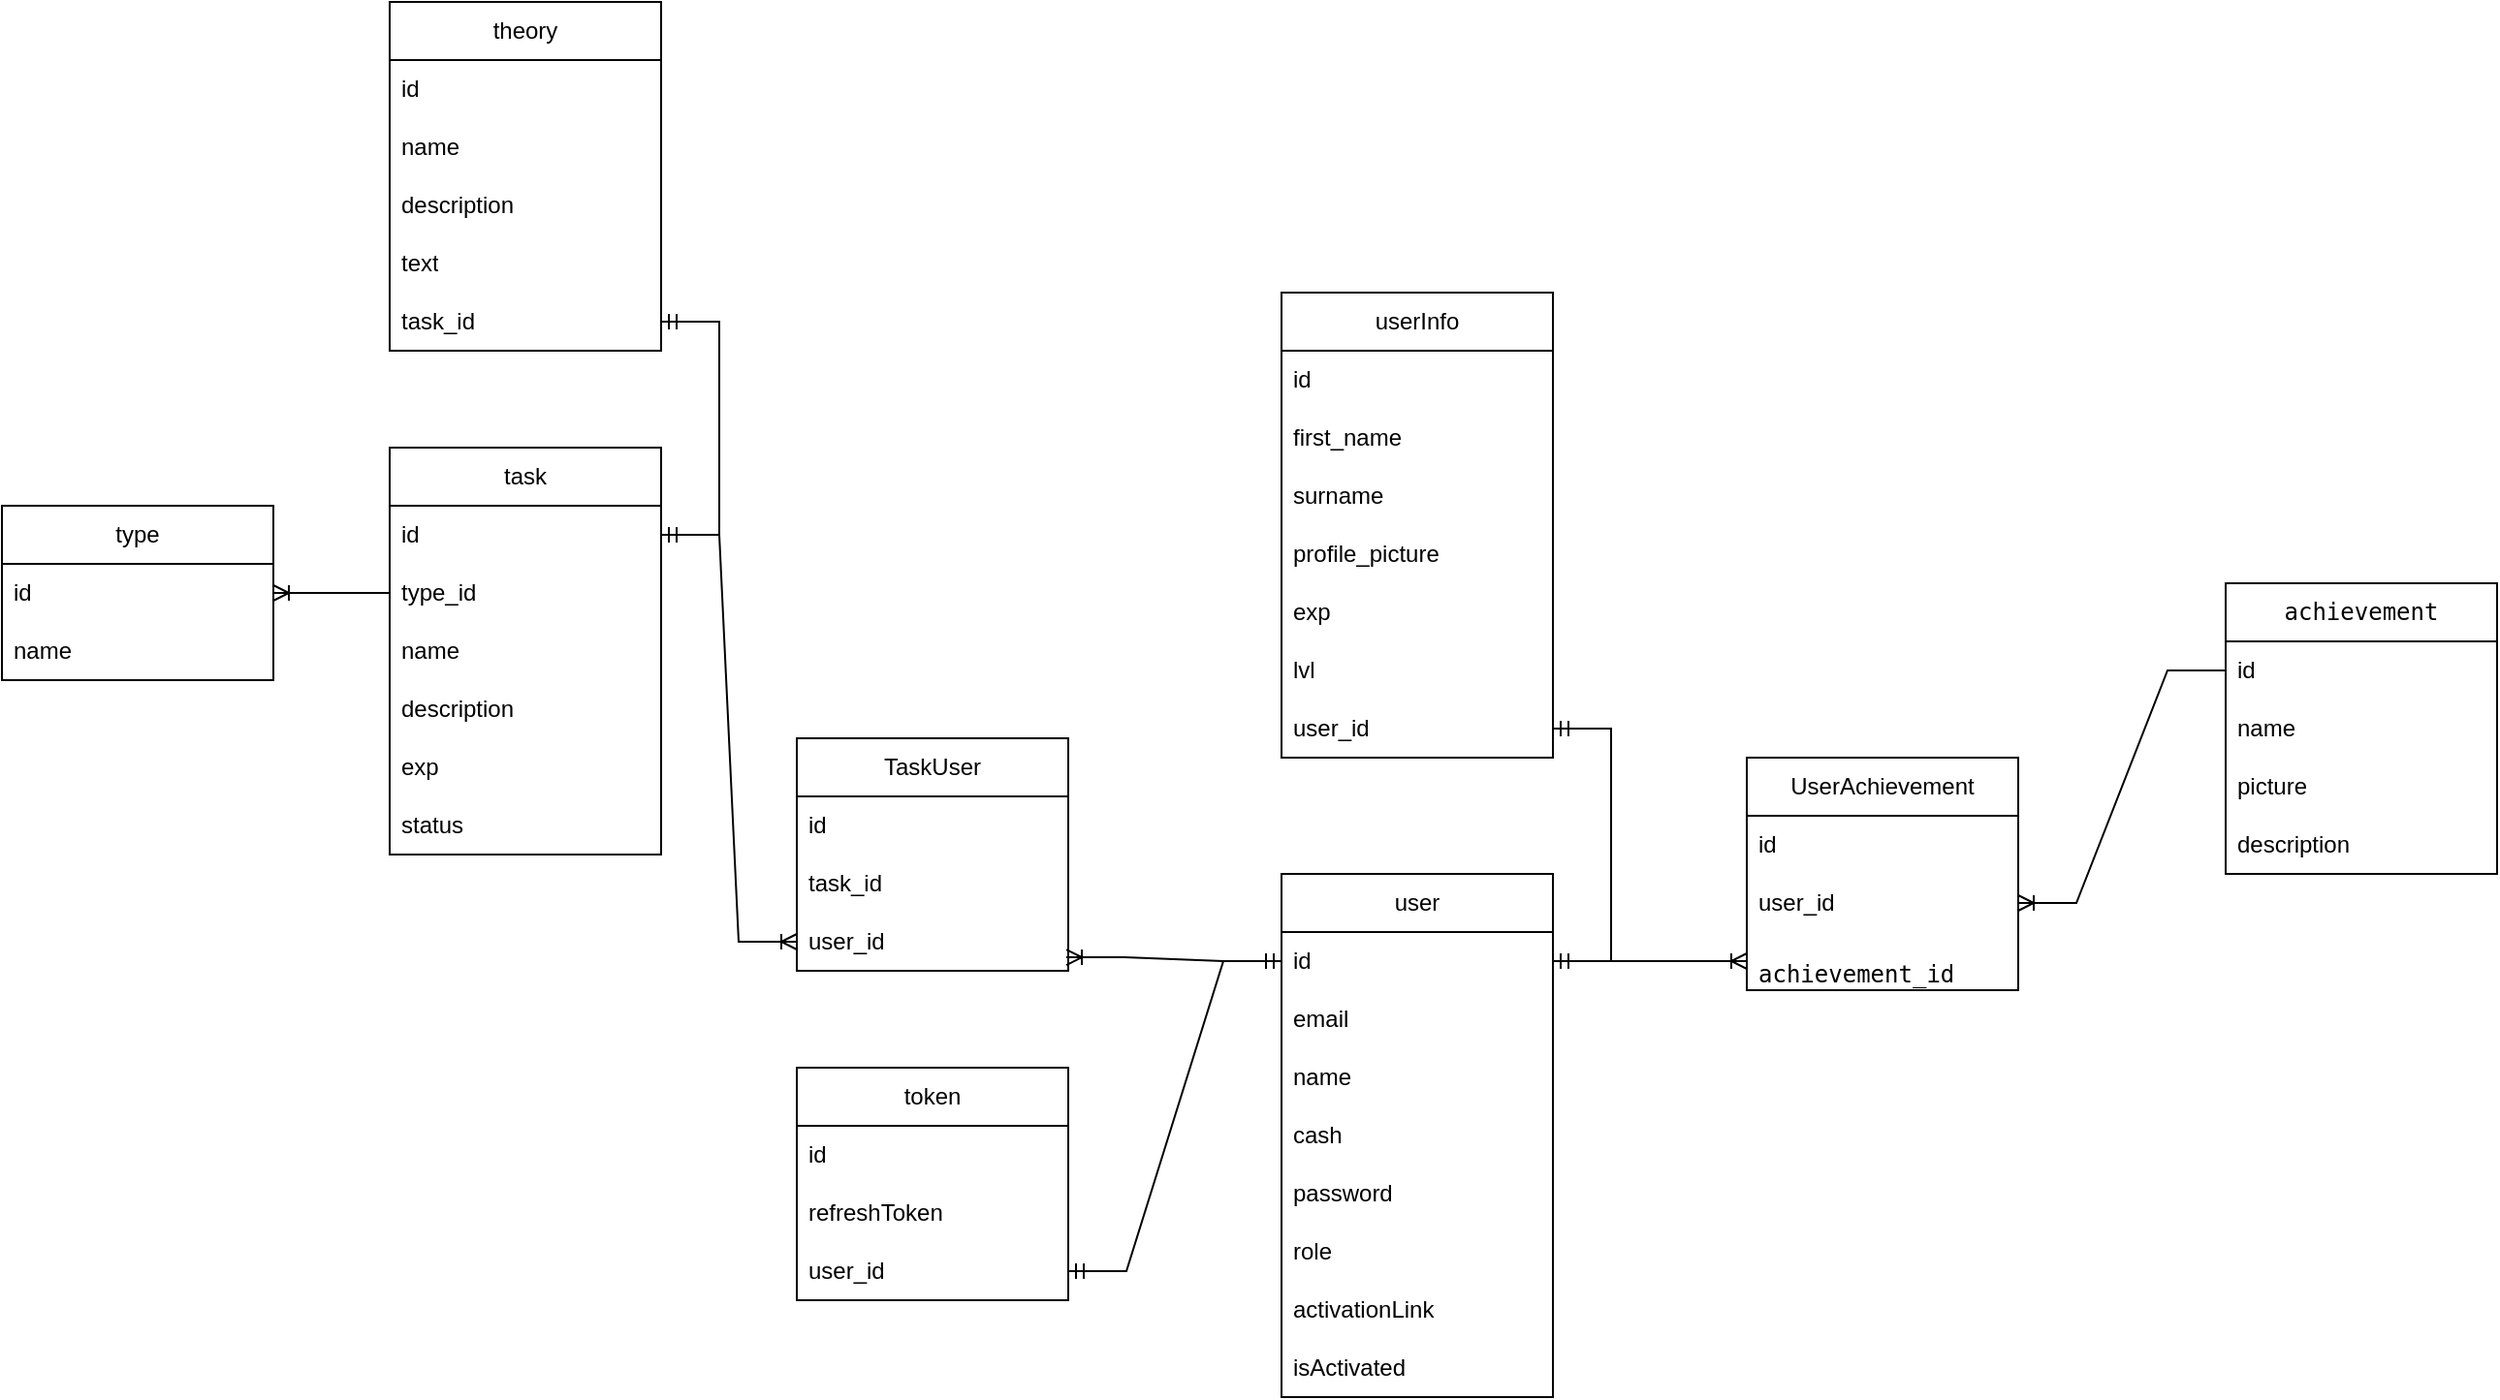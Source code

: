 <mxfile version="24.6.4" type="device">
  <diagram name="Страница — 1" id="KBQeebKw0RZ_LjJH02Rh">
    <mxGraphModel dx="1265" dy="843" grid="1" gridSize="10" guides="1" tooltips="1" connect="1" arrows="1" fold="1" page="1" pageScale="1" pageWidth="827" pageHeight="1169" math="0" shadow="0">
      <root>
        <mxCell id="0" />
        <mxCell id="1" parent="0" />
        <mxCell id="4-3WOKAmyH36v6Af3cco-1" value="user" style="swimlane;fontStyle=0;childLayout=stackLayout;horizontal=1;startSize=30;horizontalStack=0;resizeParent=1;resizeParentMax=0;resizeLast=0;collapsible=1;marginBottom=0;whiteSpace=wrap;html=1;" vertex="1" parent="1">
          <mxGeometry x="200" y="770" width="140" height="270" as="geometry" />
        </mxCell>
        <mxCell id="4-3WOKAmyH36v6Af3cco-2" value="id" style="text;strokeColor=none;fillColor=none;align=left;verticalAlign=middle;spacingLeft=4;spacingRight=4;overflow=hidden;points=[[0,0.5],[1,0.5]];portConstraint=eastwest;rotatable=0;whiteSpace=wrap;html=1;" vertex="1" parent="4-3WOKAmyH36v6Af3cco-1">
          <mxGeometry y="30" width="140" height="30" as="geometry" />
        </mxCell>
        <mxCell id="4-3WOKAmyH36v6Af3cco-3" value="email" style="text;strokeColor=none;fillColor=none;align=left;verticalAlign=middle;spacingLeft=4;spacingRight=4;overflow=hidden;points=[[0,0.5],[1,0.5]];portConstraint=eastwest;rotatable=0;whiteSpace=wrap;html=1;" vertex="1" parent="4-3WOKAmyH36v6Af3cco-1">
          <mxGeometry y="60" width="140" height="30" as="geometry" />
        </mxCell>
        <mxCell id="4-3WOKAmyH36v6Af3cco-85" value="name" style="text;strokeColor=none;fillColor=none;align=left;verticalAlign=middle;spacingLeft=4;spacingRight=4;overflow=hidden;points=[[0,0.5],[1,0.5]];portConstraint=eastwest;rotatable=0;whiteSpace=wrap;html=1;" vertex="1" parent="4-3WOKAmyH36v6Af3cco-1">
          <mxGeometry y="90" width="140" height="30" as="geometry" />
        </mxCell>
        <mxCell id="4-3WOKAmyH36v6Af3cco-84" value="cash" style="text;strokeColor=none;fillColor=none;align=left;verticalAlign=middle;spacingLeft=4;spacingRight=4;overflow=hidden;points=[[0,0.5],[1,0.5]];portConstraint=eastwest;rotatable=0;whiteSpace=wrap;html=1;" vertex="1" parent="4-3WOKAmyH36v6Af3cco-1">
          <mxGeometry y="120" width="140" height="30" as="geometry" />
        </mxCell>
        <mxCell id="4-3WOKAmyH36v6Af3cco-4" value="password" style="text;strokeColor=none;fillColor=none;align=left;verticalAlign=middle;spacingLeft=4;spacingRight=4;overflow=hidden;points=[[0,0.5],[1,0.5]];portConstraint=eastwest;rotatable=0;whiteSpace=wrap;html=1;" vertex="1" parent="4-3WOKAmyH36v6Af3cco-1">
          <mxGeometry y="150" width="140" height="30" as="geometry" />
        </mxCell>
        <mxCell id="4-3WOKAmyH36v6Af3cco-54" value="role" style="text;strokeColor=none;fillColor=none;align=left;verticalAlign=middle;spacingLeft=4;spacingRight=4;overflow=hidden;points=[[0,0.5],[1,0.5]];portConstraint=eastwest;rotatable=0;whiteSpace=wrap;html=1;" vertex="1" parent="4-3WOKAmyH36v6Af3cco-1">
          <mxGeometry y="180" width="140" height="30" as="geometry" />
        </mxCell>
        <mxCell id="4-3WOKAmyH36v6Af3cco-5" value="activationLink" style="text;strokeColor=none;fillColor=none;align=left;verticalAlign=middle;spacingLeft=4;spacingRight=4;overflow=hidden;points=[[0,0.5],[1,0.5]];portConstraint=eastwest;rotatable=0;whiteSpace=wrap;html=1;" vertex="1" parent="4-3WOKAmyH36v6Af3cco-1">
          <mxGeometry y="210" width="140" height="30" as="geometry" />
        </mxCell>
        <mxCell id="4-3WOKAmyH36v6Af3cco-23" value="isActivated" style="text;strokeColor=none;fillColor=none;align=left;verticalAlign=middle;spacingLeft=4;spacingRight=4;overflow=hidden;points=[[0,0.5],[1,0.5]];portConstraint=eastwest;rotatable=0;whiteSpace=wrap;html=1;" vertex="1" parent="4-3WOKAmyH36v6Af3cco-1">
          <mxGeometry y="240" width="140" height="30" as="geometry" />
        </mxCell>
        <mxCell id="4-3WOKAmyH36v6Af3cco-6" value="userInfo" style="swimlane;fontStyle=0;childLayout=stackLayout;horizontal=1;startSize=30;horizontalStack=0;resizeParent=1;resizeParentMax=0;resizeLast=0;collapsible=1;marginBottom=0;whiteSpace=wrap;html=1;" vertex="1" parent="1">
          <mxGeometry x="200" y="470" width="140" height="240" as="geometry" />
        </mxCell>
        <mxCell id="4-3WOKAmyH36v6Af3cco-7" value="id" style="text;strokeColor=none;fillColor=none;align=left;verticalAlign=middle;spacingLeft=4;spacingRight=4;overflow=hidden;points=[[0,0.5],[1,0.5]];portConstraint=eastwest;rotatable=0;whiteSpace=wrap;html=1;" vertex="1" parent="4-3WOKAmyH36v6Af3cco-6">
          <mxGeometry y="30" width="140" height="30" as="geometry" />
        </mxCell>
        <mxCell id="4-3WOKAmyH36v6Af3cco-8" value="first_name" style="text;strokeColor=none;fillColor=none;align=left;verticalAlign=middle;spacingLeft=4;spacingRight=4;overflow=hidden;points=[[0,0.5],[1,0.5]];portConstraint=eastwest;rotatable=0;whiteSpace=wrap;html=1;" vertex="1" parent="4-3WOKAmyH36v6Af3cco-6">
          <mxGeometry y="60" width="140" height="30" as="geometry" />
        </mxCell>
        <mxCell id="4-3WOKAmyH36v6Af3cco-9" value="surname" style="text;strokeColor=none;fillColor=none;align=left;verticalAlign=middle;spacingLeft=4;spacingRight=4;overflow=hidden;points=[[0,0.5],[1,0.5]];portConstraint=eastwest;rotatable=0;whiteSpace=wrap;html=1;" vertex="1" parent="4-3WOKAmyH36v6Af3cco-6">
          <mxGeometry y="90" width="140" height="30" as="geometry" />
        </mxCell>
        <mxCell id="4-3WOKAmyH36v6Af3cco-55" value="profile_picture" style="text;strokeColor=none;fillColor=none;align=left;verticalAlign=middle;spacingLeft=4;spacingRight=4;overflow=hidden;points=[[0,0.5],[1,0.5]];portConstraint=eastwest;rotatable=0;whiteSpace=wrap;html=1;" vertex="1" parent="4-3WOKAmyH36v6Af3cco-6">
          <mxGeometry y="120" width="140" height="30" as="geometry" />
        </mxCell>
        <mxCell id="4-3WOKAmyH36v6Af3cco-24" value="exp" style="text;strokeColor=none;fillColor=none;align=left;verticalAlign=middle;spacingLeft=4;spacingRight=4;overflow=hidden;points=[[0,0.5],[1,0.5]];portConstraint=eastwest;rotatable=0;whiteSpace=wrap;html=1;" vertex="1" parent="4-3WOKAmyH36v6Af3cco-6">
          <mxGeometry y="150" width="140" height="30" as="geometry" />
        </mxCell>
        <mxCell id="4-3WOKAmyH36v6Af3cco-11" value="lvl" style="text;strokeColor=none;fillColor=none;align=left;verticalAlign=middle;spacingLeft=4;spacingRight=4;overflow=hidden;points=[[0,0.5],[1,0.5]];portConstraint=eastwest;rotatable=0;whiteSpace=wrap;html=1;" vertex="1" parent="4-3WOKAmyH36v6Af3cco-6">
          <mxGeometry y="180" width="140" height="30" as="geometry" />
        </mxCell>
        <mxCell id="4-3WOKAmyH36v6Af3cco-10" value="user_id" style="text;strokeColor=none;fillColor=none;align=left;verticalAlign=middle;spacingLeft=4;spacingRight=4;overflow=hidden;points=[[0,0.5],[1,0.5]];portConstraint=eastwest;rotatable=0;whiteSpace=wrap;html=1;" vertex="1" parent="4-3WOKAmyH36v6Af3cco-6">
          <mxGeometry y="210" width="140" height="30" as="geometry" />
        </mxCell>
        <mxCell id="4-3WOKAmyH36v6Af3cco-12" value="" style="edgeStyle=entityRelationEdgeStyle;fontSize=12;html=1;endArrow=ERmandOne;startArrow=ERmandOne;rounded=0;" edge="1" parent="1" source="4-3WOKAmyH36v6Af3cco-2" target="4-3WOKAmyH36v6Af3cco-10">
          <mxGeometry width="100" height="100" relative="1" as="geometry">
            <mxPoint x="460" y="440" as="sourcePoint" />
            <mxPoint x="390" y="170" as="targetPoint" />
          </mxGeometry>
        </mxCell>
        <mxCell id="4-3WOKAmyH36v6Af3cco-13" value="task" style="swimlane;fontStyle=0;childLayout=stackLayout;horizontal=1;startSize=30;horizontalStack=0;resizeParent=1;resizeParentMax=0;resizeLast=0;collapsible=1;marginBottom=0;whiteSpace=wrap;html=1;" vertex="1" parent="1">
          <mxGeometry x="-260" y="550" width="140" height="210" as="geometry" />
        </mxCell>
        <mxCell id="4-3WOKAmyH36v6Af3cco-14" value="id" style="text;strokeColor=none;fillColor=none;align=left;verticalAlign=middle;spacingLeft=4;spacingRight=4;overflow=hidden;points=[[0,0.5],[1,0.5]];portConstraint=eastwest;rotatable=0;whiteSpace=wrap;html=1;" vertex="1" parent="4-3WOKAmyH36v6Af3cco-13">
          <mxGeometry y="30" width="140" height="30" as="geometry" />
        </mxCell>
        <mxCell id="4-3WOKAmyH36v6Af3cco-36" value="type_id" style="text;strokeColor=none;fillColor=none;align=left;verticalAlign=middle;spacingLeft=4;spacingRight=4;overflow=hidden;points=[[0,0.5],[1,0.5]];portConstraint=eastwest;rotatable=0;whiteSpace=wrap;html=1;" vertex="1" parent="4-3WOKAmyH36v6Af3cco-13">
          <mxGeometry y="60" width="140" height="30" as="geometry" />
        </mxCell>
        <mxCell id="4-3WOKAmyH36v6Af3cco-15" value="name" style="text;strokeColor=none;fillColor=none;align=left;verticalAlign=middle;spacingLeft=4;spacingRight=4;overflow=hidden;points=[[0,0.5],[1,0.5]];portConstraint=eastwest;rotatable=0;whiteSpace=wrap;html=1;" vertex="1" parent="4-3WOKAmyH36v6Af3cco-13">
          <mxGeometry y="90" width="140" height="30" as="geometry" />
        </mxCell>
        <mxCell id="4-3WOKAmyH36v6Af3cco-16" value="description" style="text;strokeColor=none;fillColor=none;align=left;verticalAlign=middle;spacingLeft=4;spacingRight=4;overflow=hidden;points=[[0,0.5],[1,0.5]];portConstraint=eastwest;rotatable=0;whiteSpace=wrap;html=1;" vertex="1" parent="4-3WOKAmyH36v6Af3cco-13">
          <mxGeometry y="120" width="140" height="30" as="geometry" />
        </mxCell>
        <mxCell id="4-3WOKAmyH36v6Af3cco-25" value="exp" style="text;strokeColor=none;fillColor=none;align=left;verticalAlign=middle;spacingLeft=4;spacingRight=4;overflow=hidden;points=[[0,0.5],[1,0.5]];portConstraint=eastwest;rotatable=0;whiteSpace=wrap;html=1;" vertex="1" parent="4-3WOKAmyH36v6Af3cco-13">
          <mxGeometry y="150" width="140" height="30" as="geometry" />
        </mxCell>
        <mxCell id="4-3WOKAmyH36v6Af3cco-52" value="status" style="text;strokeColor=none;fillColor=none;align=left;verticalAlign=middle;spacingLeft=4;spacingRight=4;overflow=hidden;points=[[0,0.5],[1,0.5]];portConstraint=eastwest;rotatable=0;whiteSpace=wrap;html=1;" vertex="1" parent="4-3WOKAmyH36v6Af3cco-13">
          <mxGeometry y="180" width="140" height="30" as="geometry" />
        </mxCell>
        <mxCell id="4-3WOKAmyH36v6Af3cco-30" value="theory" style="swimlane;fontStyle=0;childLayout=stackLayout;horizontal=1;startSize=30;horizontalStack=0;resizeParent=1;resizeParentMax=0;resizeLast=0;collapsible=1;marginBottom=0;whiteSpace=wrap;html=1;" vertex="1" parent="1">
          <mxGeometry x="-260" y="320" width="140" height="180" as="geometry" />
        </mxCell>
        <mxCell id="4-3WOKAmyH36v6Af3cco-31" value="id" style="text;strokeColor=none;fillColor=none;align=left;verticalAlign=middle;spacingLeft=4;spacingRight=4;overflow=hidden;points=[[0,0.5],[1,0.5]];portConstraint=eastwest;rotatable=0;whiteSpace=wrap;html=1;" vertex="1" parent="4-3WOKAmyH36v6Af3cco-30">
          <mxGeometry y="30" width="140" height="30" as="geometry" />
        </mxCell>
        <mxCell id="4-3WOKAmyH36v6Af3cco-32" value="name" style="text;strokeColor=none;fillColor=none;align=left;verticalAlign=middle;spacingLeft=4;spacingRight=4;overflow=hidden;points=[[0,0.5],[1,0.5]];portConstraint=eastwest;rotatable=0;whiteSpace=wrap;html=1;" vertex="1" parent="4-3WOKAmyH36v6Af3cco-30">
          <mxGeometry y="60" width="140" height="30" as="geometry" />
        </mxCell>
        <mxCell id="4-3WOKAmyH36v6Af3cco-33" value="description" style="text;strokeColor=none;fillColor=none;align=left;verticalAlign=middle;spacingLeft=4;spacingRight=4;overflow=hidden;points=[[0,0.5],[1,0.5]];portConstraint=eastwest;rotatable=0;whiteSpace=wrap;html=1;" vertex="1" parent="4-3WOKAmyH36v6Af3cco-30">
          <mxGeometry y="90" width="140" height="30" as="geometry" />
        </mxCell>
        <mxCell id="4-3WOKAmyH36v6Af3cco-34" value="text" style="text;strokeColor=none;fillColor=none;align=left;verticalAlign=middle;spacingLeft=4;spacingRight=4;overflow=hidden;points=[[0,0.5],[1,0.5]];portConstraint=eastwest;rotatable=0;whiteSpace=wrap;html=1;" vertex="1" parent="4-3WOKAmyH36v6Af3cco-30">
          <mxGeometry y="120" width="140" height="30" as="geometry" />
        </mxCell>
        <mxCell id="4-3WOKAmyH36v6Af3cco-37" value="task_id" style="text;strokeColor=none;fillColor=none;align=left;verticalAlign=middle;spacingLeft=4;spacingRight=4;overflow=hidden;points=[[0,0.5],[1,0.5]];portConstraint=eastwest;rotatable=0;whiteSpace=wrap;html=1;" vertex="1" parent="4-3WOKAmyH36v6Af3cco-30">
          <mxGeometry y="150" width="140" height="30" as="geometry" />
        </mxCell>
        <mxCell id="4-3WOKAmyH36v6Af3cco-38" value="" style="edgeStyle=entityRelationEdgeStyle;fontSize=12;html=1;endArrow=ERmandOne;startArrow=ERmandOne;rounded=0;" edge="1" parent="1" source="4-3WOKAmyH36v6Af3cco-14" target="4-3WOKAmyH36v6Af3cco-37">
          <mxGeometry width="100" height="100" relative="1" as="geometry">
            <mxPoint x="-460" y="670" as="sourcePoint" />
            <mxPoint x="-360" y="570" as="targetPoint" />
          </mxGeometry>
        </mxCell>
        <mxCell id="4-3WOKAmyH36v6Af3cco-56" value="type" style="swimlane;fontStyle=0;childLayout=stackLayout;horizontal=1;startSize=30;horizontalStack=0;resizeParent=1;resizeParentMax=0;resizeLast=0;collapsible=1;marginBottom=0;whiteSpace=wrap;html=1;" vertex="1" parent="1">
          <mxGeometry x="-460" y="580" width="140" height="90" as="geometry" />
        </mxCell>
        <mxCell id="4-3WOKAmyH36v6Af3cco-57" value="id" style="text;strokeColor=none;fillColor=none;align=left;verticalAlign=middle;spacingLeft=4;spacingRight=4;overflow=hidden;points=[[0,0.5],[1,0.5]];portConstraint=eastwest;rotatable=0;whiteSpace=wrap;html=1;" vertex="1" parent="4-3WOKAmyH36v6Af3cco-56">
          <mxGeometry y="30" width="140" height="30" as="geometry" />
        </mxCell>
        <mxCell id="4-3WOKAmyH36v6Af3cco-58" value="name" style="text;strokeColor=none;fillColor=none;align=left;verticalAlign=middle;spacingLeft=4;spacingRight=4;overflow=hidden;points=[[0,0.5],[1,0.5]];portConstraint=eastwest;rotatable=0;whiteSpace=wrap;html=1;" vertex="1" parent="4-3WOKAmyH36v6Af3cco-56">
          <mxGeometry y="60" width="140" height="30" as="geometry" />
        </mxCell>
        <mxCell id="4-3WOKAmyH36v6Af3cco-62" value="" style="edgeStyle=entityRelationEdgeStyle;fontSize=12;html=1;endArrow=ERoneToMany;rounded=0;" edge="1" parent="1" source="4-3WOKAmyH36v6Af3cco-36" target="4-3WOKAmyH36v6Af3cco-57">
          <mxGeometry width="100" height="100" relative="1" as="geometry">
            <mxPoint x="-490" y="770" as="sourcePoint" />
            <mxPoint x="-390" y="670" as="targetPoint" />
          </mxGeometry>
        </mxCell>
        <mxCell id="4-3WOKAmyH36v6Af3cco-63" value="TaskUser" style="swimlane;fontStyle=0;childLayout=stackLayout;horizontal=1;startSize=30;horizontalStack=0;resizeParent=1;resizeParentMax=0;resizeLast=0;collapsible=1;marginBottom=0;whiteSpace=wrap;html=1;" vertex="1" parent="1">
          <mxGeometry x="-50" y="700" width="140" height="120" as="geometry" />
        </mxCell>
        <mxCell id="4-3WOKAmyH36v6Af3cco-64" value="id" style="text;strokeColor=none;fillColor=none;align=left;verticalAlign=middle;spacingLeft=4;spacingRight=4;overflow=hidden;points=[[0,0.5],[1,0.5]];portConstraint=eastwest;rotatable=0;whiteSpace=wrap;html=1;" vertex="1" parent="4-3WOKAmyH36v6Af3cco-63">
          <mxGeometry y="30" width="140" height="30" as="geometry" />
        </mxCell>
        <mxCell id="4-3WOKAmyH36v6Af3cco-65" value="task_id" style="text;strokeColor=none;fillColor=none;align=left;verticalAlign=middle;spacingLeft=4;spacingRight=4;overflow=hidden;points=[[0,0.5],[1,0.5]];portConstraint=eastwest;rotatable=0;whiteSpace=wrap;html=1;" vertex="1" parent="4-3WOKAmyH36v6Af3cco-63">
          <mxGeometry y="60" width="140" height="30" as="geometry" />
        </mxCell>
        <mxCell id="4-3WOKAmyH36v6Af3cco-66" value="user_id" style="text;strokeColor=none;fillColor=none;align=left;verticalAlign=middle;spacingLeft=4;spacingRight=4;overflow=hidden;points=[[0,0.5],[1,0.5]];portConstraint=eastwest;rotatable=0;whiteSpace=wrap;html=1;" vertex="1" parent="4-3WOKAmyH36v6Af3cco-63">
          <mxGeometry y="90" width="140" height="30" as="geometry" />
        </mxCell>
        <mxCell id="4-3WOKAmyH36v6Af3cco-68" value="" style="edgeStyle=entityRelationEdgeStyle;fontSize=12;html=1;endArrow=ERoneToMany;rounded=0;" edge="1" parent="1" source="4-3WOKAmyH36v6Af3cco-14" target="4-3WOKAmyH36v6Af3cco-66">
          <mxGeometry width="100" height="100" relative="1" as="geometry">
            <mxPoint x="-120" y="775" as="sourcePoint" />
            <mxPoint x="-90" y="850" as="targetPoint" />
          </mxGeometry>
        </mxCell>
        <mxCell id="4-3WOKAmyH36v6Af3cco-69" value="" style="edgeStyle=entityRelationEdgeStyle;fontSize=12;html=1;endArrow=ERoneToMany;rounded=0;entryX=0.993;entryY=0.767;entryDx=0;entryDy=0;entryPerimeter=0;" edge="1" parent="1" source="4-3WOKAmyH36v6Af3cco-2" target="4-3WOKAmyH36v6Af3cco-66">
          <mxGeometry width="100" height="100" relative="1" as="geometry">
            <mxPoint y="940" as="sourcePoint" />
            <mxPoint x="100" y="840" as="targetPoint" />
          </mxGeometry>
        </mxCell>
        <mxCell id="4-3WOKAmyH36v6Af3cco-70" value="&lt;div tabindex=&quot;0&quot; id=&quot;tw-target-text-container&quot; class=&quot;tw-ta-container F0azHf tw-nfl&quot;&gt;&lt;pre data-ved=&quot;2ahUKEwjQy-vpgbiHAxVlGRAIHQwHAlcQ3ewLegQIBRAT&quot; aria-label=&quot;Переведенный текст&quot; style=&quot;text-align:left&quot; id=&quot;tw-target-text&quot; data-placeholder=&quot;Перевод&quot; class=&quot;tw-data-text tw-text-large tw-ta&quot;&gt;&lt;span lang=&quot;en&quot; class=&quot;Y2IQFc&quot;&gt;achievement&lt;/span&gt;&lt;/pre&gt;&lt;/div&gt;&lt;div id=&quot;tw-target-rmn-container&quot; class=&quot;tw-target-rmn tw-ta-container F0azHf tw-nfl&quot;&gt;&lt;pre style=&quot;text-align:left&quot; id=&quot;tw-target-rmn&quot; data-placeholder=&quot;&quot; class=&quot;tw-data-placeholder tw-text-small tw-ta&quot;&gt;&lt;span class=&quot;Y2IQFc&quot;&gt;&lt;/span&gt;&lt;/pre&gt;&lt;/div&gt;" style="swimlane;fontStyle=0;childLayout=stackLayout;horizontal=1;startSize=30;horizontalStack=0;resizeParent=1;resizeParentMax=0;resizeLast=0;collapsible=1;marginBottom=0;whiteSpace=wrap;html=1;" vertex="1" parent="1">
          <mxGeometry x="687" y="620" width="140" height="150" as="geometry" />
        </mxCell>
        <mxCell id="4-3WOKAmyH36v6Af3cco-71" value="id" style="text;strokeColor=none;fillColor=none;align=left;verticalAlign=middle;spacingLeft=4;spacingRight=4;overflow=hidden;points=[[0,0.5],[1,0.5]];portConstraint=eastwest;rotatable=0;whiteSpace=wrap;html=1;" vertex="1" parent="4-3WOKAmyH36v6Af3cco-70">
          <mxGeometry y="30" width="140" height="30" as="geometry" />
        </mxCell>
        <mxCell id="4-3WOKAmyH36v6Af3cco-72" value="name" style="text;strokeColor=none;fillColor=none;align=left;verticalAlign=middle;spacingLeft=4;spacingRight=4;overflow=hidden;points=[[0,0.5],[1,0.5]];portConstraint=eastwest;rotatable=0;whiteSpace=wrap;html=1;" vertex="1" parent="4-3WOKAmyH36v6Af3cco-70">
          <mxGeometry y="60" width="140" height="30" as="geometry" />
        </mxCell>
        <mxCell id="4-3WOKAmyH36v6Af3cco-73" value="picture" style="text;strokeColor=none;fillColor=none;align=left;verticalAlign=middle;spacingLeft=4;spacingRight=4;overflow=hidden;points=[[0,0.5],[1,0.5]];portConstraint=eastwest;rotatable=0;whiteSpace=wrap;html=1;" vertex="1" parent="4-3WOKAmyH36v6Af3cco-70">
          <mxGeometry y="90" width="140" height="30" as="geometry" />
        </mxCell>
        <mxCell id="4-3WOKAmyH36v6Af3cco-75" value="description" style="text;strokeColor=none;fillColor=none;align=left;verticalAlign=middle;spacingLeft=4;spacingRight=4;overflow=hidden;points=[[0,0.5],[1,0.5]];portConstraint=eastwest;rotatable=0;whiteSpace=wrap;html=1;" vertex="1" parent="4-3WOKAmyH36v6Af3cco-70">
          <mxGeometry y="120" width="140" height="30" as="geometry" />
        </mxCell>
        <mxCell id="4-3WOKAmyH36v6Af3cco-76" value="UserA&lt;span style=&quot;text-align: left; background-color: initial;&quot;&gt;chievement&lt;/span&gt;" style="swimlane;fontStyle=0;childLayout=stackLayout;horizontal=1;startSize=30;horizontalStack=0;resizeParent=1;resizeParentMax=0;resizeLast=0;collapsible=1;marginBottom=0;whiteSpace=wrap;html=1;" vertex="1" parent="1">
          <mxGeometry x="440" y="710" width="140" height="120" as="geometry" />
        </mxCell>
        <mxCell id="4-3WOKAmyH36v6Af3cco-77" value="id" style="text;strokeColor=none;fillColor=none;align=left;verticalAlign=middle;spacingLeft=4;spacingRight=4;overflow=hidden;points=[[0,0.5],[1,0.5]];portConstraint=eastwest;rotatable=0;whiteSpace=wrap;html=1;" vertex="1" parent="4-3WOKAmyH36v6Af3cco-76">
          <mxGeometry y="30" width="140" height="30" as="geometry" />
        </mxCell>
        <mxCell id="4-3WOKAmyH36v6Af3cco-78" value="user_id" style="text;strokeColor=none;fillColor=none;align=left;verticalAlign=middle;spacingLeft=4;spacingRight=4;overflow=hidden;points=[[0,0.5],[1,0.5]];portConstraint=eastwest;rotatable=0;whiteSpace=wrap;html=1;" vertex="1" parent="4-3WOKAmyH36v6Af3cco-76">
          <mxGeometry y="60" width="140" height="30" as="geometry" />
        </mxCell>
        <mxCell id="4-3WOKAmyH36v6Af3cco-79" value="&lt;pre data-ved=&quot;2ahUKEwjQy-vpgbiHAxVlGRAIHQwHAlcQ3ewLegQIBRAT&quot; aria-label=&quot;Переведенный текст&quot; id=&quot;tw-target-text&quot; data-placeholder=&quot;Перевод&quot; class=&quot;tw-data-text tw-text-large tw-ta&quot;&gt;&lt;span lang=&quot;en&quot; class=&quot;Y2IQFc&quot;&gt;achievement_id&lt;/span&gt;&lt;/pre&gt;" style="text;strokeColor=none;fillColor=none;align=left;verticalAlign=middle;spacingLeft=4;spacingRight=4;overflow=hidden;points=[[0,0.5],[1,0.5]];portConstraint=eastwest;rotatable=0;whiteSpace=wrap;html=1;" vertex="1" parent="4-3WOKAmyH36v6Af3cco-76">
          <mxGeometry y="90" width="140" height="30" as="geometry" />
        </mxCell>
        <mxCell id="4-3WOKAmyH36v6Af3cco-80" value="" style="edgeStyle=entityRelationEdgeStyle;fontSize=12;html=1;endArrow=ERoneToMany;rounded=0;" edge="1" parent="1" source="4-3WOKAmyH36v6Af3cco-71" target="4-3WOKAmyH36v6Af3cco-78">
          <mxGeometry width="100" height="100" relative="1" as="geometry">
            <mxPoint x="687" y="785" as="sourcePoint" />
            <mxPoint x="720" y="870" as="targetPoint" />
          </mxGeometry>
        </mxCell>
        <mxCell id="4-3WOKAmyH36v6Af3cco-81" value="" style="edgeStyle=entityRelationEdgeStyle;fontSize=12;html=1;endArrow=ERoneToMany;rounded=0;" edge="1" parent="1" source="4-3WOKAmyH36v6Af3cco-2" target="4-3WOKAmyH36v6Af3cco-79">
          <mxGeometry width="100" height="100" relative="1" as="geometry">
            <mxPoint x="340" y="1010" as="sourcePoint" />
            <mxPoint x="440" y="910" as="targetPoint" />
          </mxGeometry>
        </mxCell>
        <mxCell id="4-3WOKAmyH36v6Af3cco-86" value="token" style="swimlane;fontStyle=0;childLayout=stackLayout;horizontal=1;startSize=30;horizontalStack=0;resizeParent=1;resizeParentMax=0;resizeLast=0;collapsible=1;marginBottom=0;whiteSpace=wrap;html=1;" vertex="1" parent="1">
          <mxGeometry x="-50" y="870" width="140" height="120" as="geometry" />
        </mxCell>
        <mxCell id="4-3WOKAmyH36v6Af3cco-87" value="id" style="text;strokeColor=none;fillColor=none;align=left;verticalAlign=middle;spacingLeft=4;spacingRight=4;overflow=hidden;points=[[0,0.5],[1,0.5]];portConstraint=eastwest;rotatable=0;whiteSpace=wrap;html=1;" vertex="1" parent="4-3WOKAmyH36v6Af3cco-86">
          <mxGeometry y="30" width="140" height="30" as="geometry" />
        </mxCell>
        <mxCell id="4-3WOKAmyH36v6Af3cco-88" value="refreshToken" style="text;strokeColor=none;fillColor=none;align=left;verticalAlign=middle;spacingLeft=4;spacingRight=4;overflow=hidden;points=[[0,0.5],[1,0.5]];portConstraint=eastwest;rotatable=0;whiteSpace=wrap;html=1;" vertex="1" parent="4-3WOKAmyH36v6Af3cco-86">
          <mxGeometry y="60" width="140" height="30" as="geometry" />
        </mxCell>
        <mxCell id="4-3WOKAmyH36v6Af3cco-89" value="user_id" style="text;strokeColor=none;fillColor=none;align=left;verticalAlign=middle;spacingLeft=4;spacingRight=4;overflow=hidden;points=[[0,0.5],[1,0.5]];portConstraint=eastwest;rotatable=0;whiteSpace=wrap;html=1;" vertex="1" parent="4-3WOKAmyH36v6Af3cco-86">
          <mxGeometry y="90" width="140" height="30" as="geometry" />
        </mxCell>
        <mxCell id="4-3WOKAmyH36v6Af3cco-90" value="" style="edgeStyle=entityRelationEdgeStyle;fontSize=12;html=1;endArrow=ERmandOne;startArrow=ERmandOne;rounded=0;" edge="1" parent="1" source="4-3WOKAmyH36v6Af3cco-89" target="4-3WOKAmyH36v6Af3cco-2">
          <mxGeometry width="100" height="100" relative="1" as="geometry">
            <mxPoint x="60" y="1080" as="sourcePoint" />
            <mxPoint x="160" y="980" as="targetPoint" />
          </mxGeometry>
        </mxCell>
      </root>
    </mxGraphModel>
  </diagram>
</mxfile>
